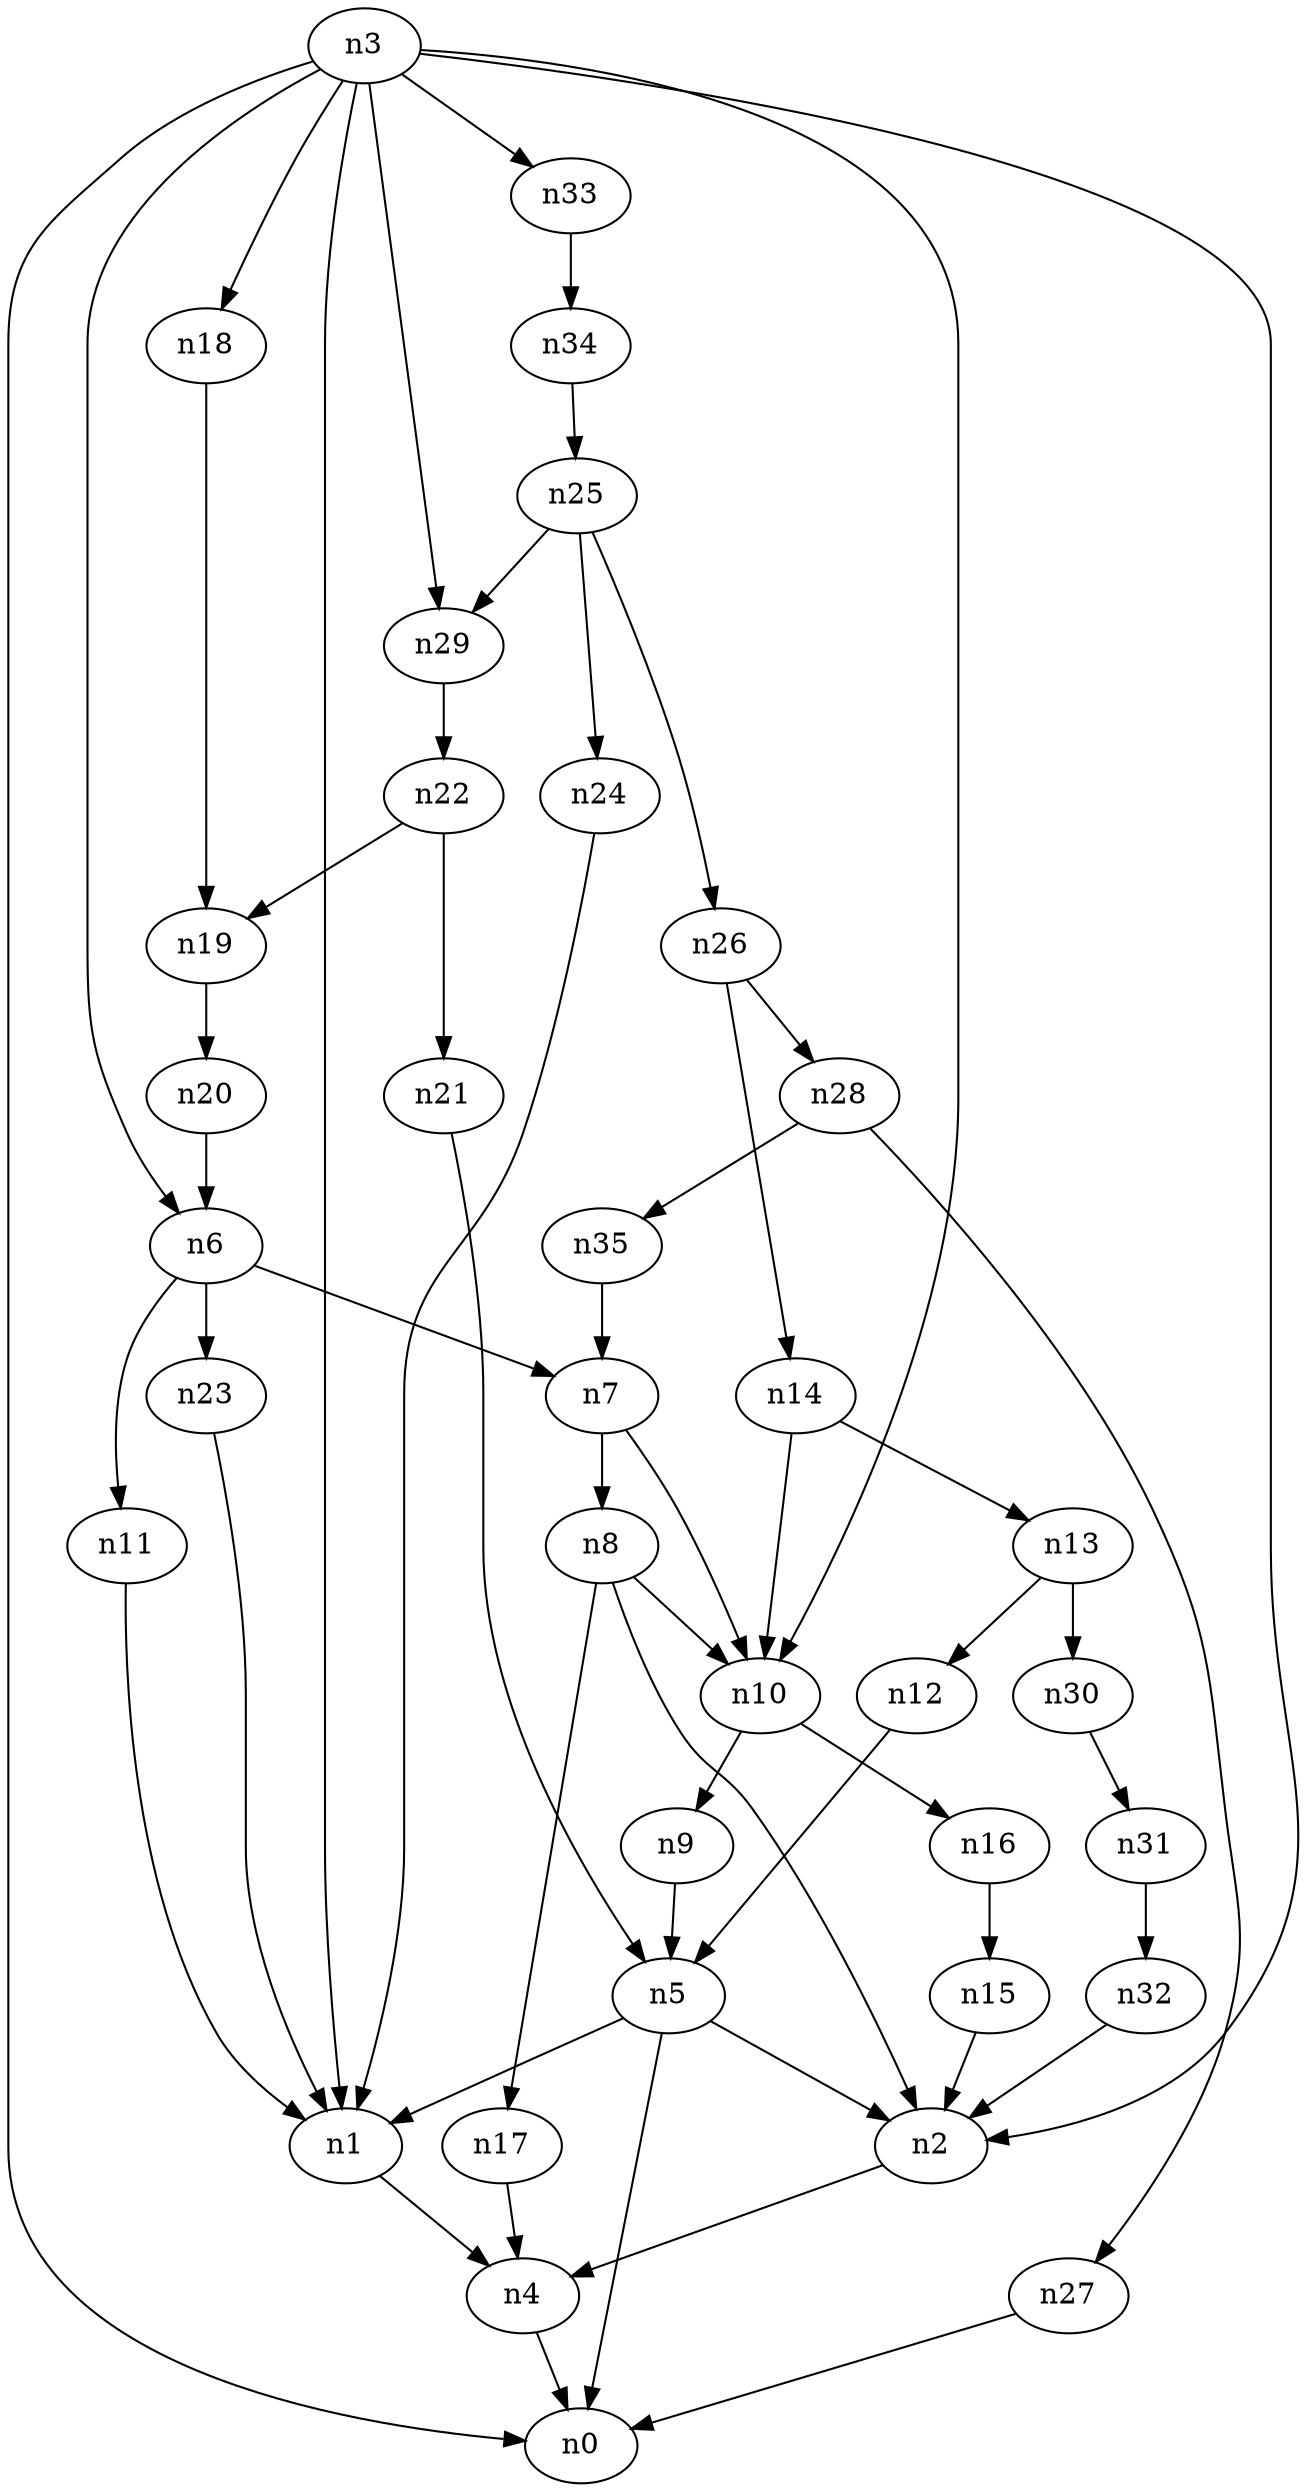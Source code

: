 digraph G {
	n1 -> n4	 [_graphml_id=e4];
	n2 -> n4	 [_graphml_id=e7];
	n3 -> n0	 [_graphml_id=e0];
	n3 -> n1	 [_graphml_id=e3];
	n3 -> n2	 [_graphml_id=e6];
	n3 -> n6	 [_graphml_id=e9];
	n3 -> n10	 [_graphml_id=e37];
	n3 -> n18	 [_graphml_id=e28];
	n3 -> n29	 [_graphml_id=e46];
	n3 -> n33	 [_graphml_id=e52];
	n4 -> n0	 [_graphml_id=e1];
	n5 -> n0	 [_graphml_id=e2];
	n5 -> n1	 [_graphml_id=e5];
	n5 -> n2	 [_graphml_id=e8];
	n6 -> n7	 [_graphml_id=e10];
	n6 -> n11	 [_graphml_id=e16];
	n6 -> n23	 [_graphml_id=e35];
	n7 -> n8	 [_graphml_id=e11];
	n7 -> n10	 [_graphml_id=e18];
	n8 -> n2	 [_graphml_id=e12];
	n8 -> n10	 [_graphml_id=e15];
	n8 -> n17	 [_graphml_id=e27];
	n9 -> n5	 [_graphml_id=e13];
	n10 -> n9	 [_graphml_id=e14];
	n10 -> n16	 [_graphml_id=e25];
	n11 -> n1	 [_graphml_id=e17];
	n12 -> n5	 [_graphml_id=e19];
	n13 -> n12	 [_graphml_id=e20];
	n13 -> n30	 [_graphml_id=e48];
	n14 -> n10	 [_graphml_id=e22];
	n14 -> n13	 [_graphml_id=e21];
	n15 -> n2	 [_graphml_id=e23];
	n16 -> n15	 [_graphml_id=e24];
	n17 -> n4	 [_graphml_id=e26];
	n18 -> n19	 [_graphml_id=e29];
	n19 -> n20	 [_graphml_id=e30];
	n20 -> n6	 [_graphml_id=e31];
	n21 -> n5	 [_graphml_id=e32];
	n22 -> n19	 [_graphml_id=e34];
	n22 -> n21	 [_graphml_id=e33];
	n23 -> n1	 [_graphml_id=e36];
	n24 -> n1	 [_graphml_id=e38];
	n25 -> n24	 [_graphml_id=e39];
	n25 -> n26	 [_graphml_id=e40];
	n25 -> n29	 [_graphml_id=e45];
	n26 -> n14	 [_graphml_id=e41];
	n26 -> n28	 [_graphml_id=e44];
	n27 -> n0	 [_graphml_id=e42];
	n28 -> n27	 [_graphml_id=e43];
	n28 -> n35	 [_graphml_id=e56];
	n29 -> n22	 [_graphml_id=e47];
	n30 -> n31	 [_graphml_id=e49];
	n31 -> n32	 [_graphml_id=e50];
	n32 -> n2	 [_graphml_id=e51];
	n33 -> n34	 [_graphml_id=e53];
	n34 -> n25	 [_graphml_id=e54];
	n35 -> n7	 [_graphml_id=e55];
}
